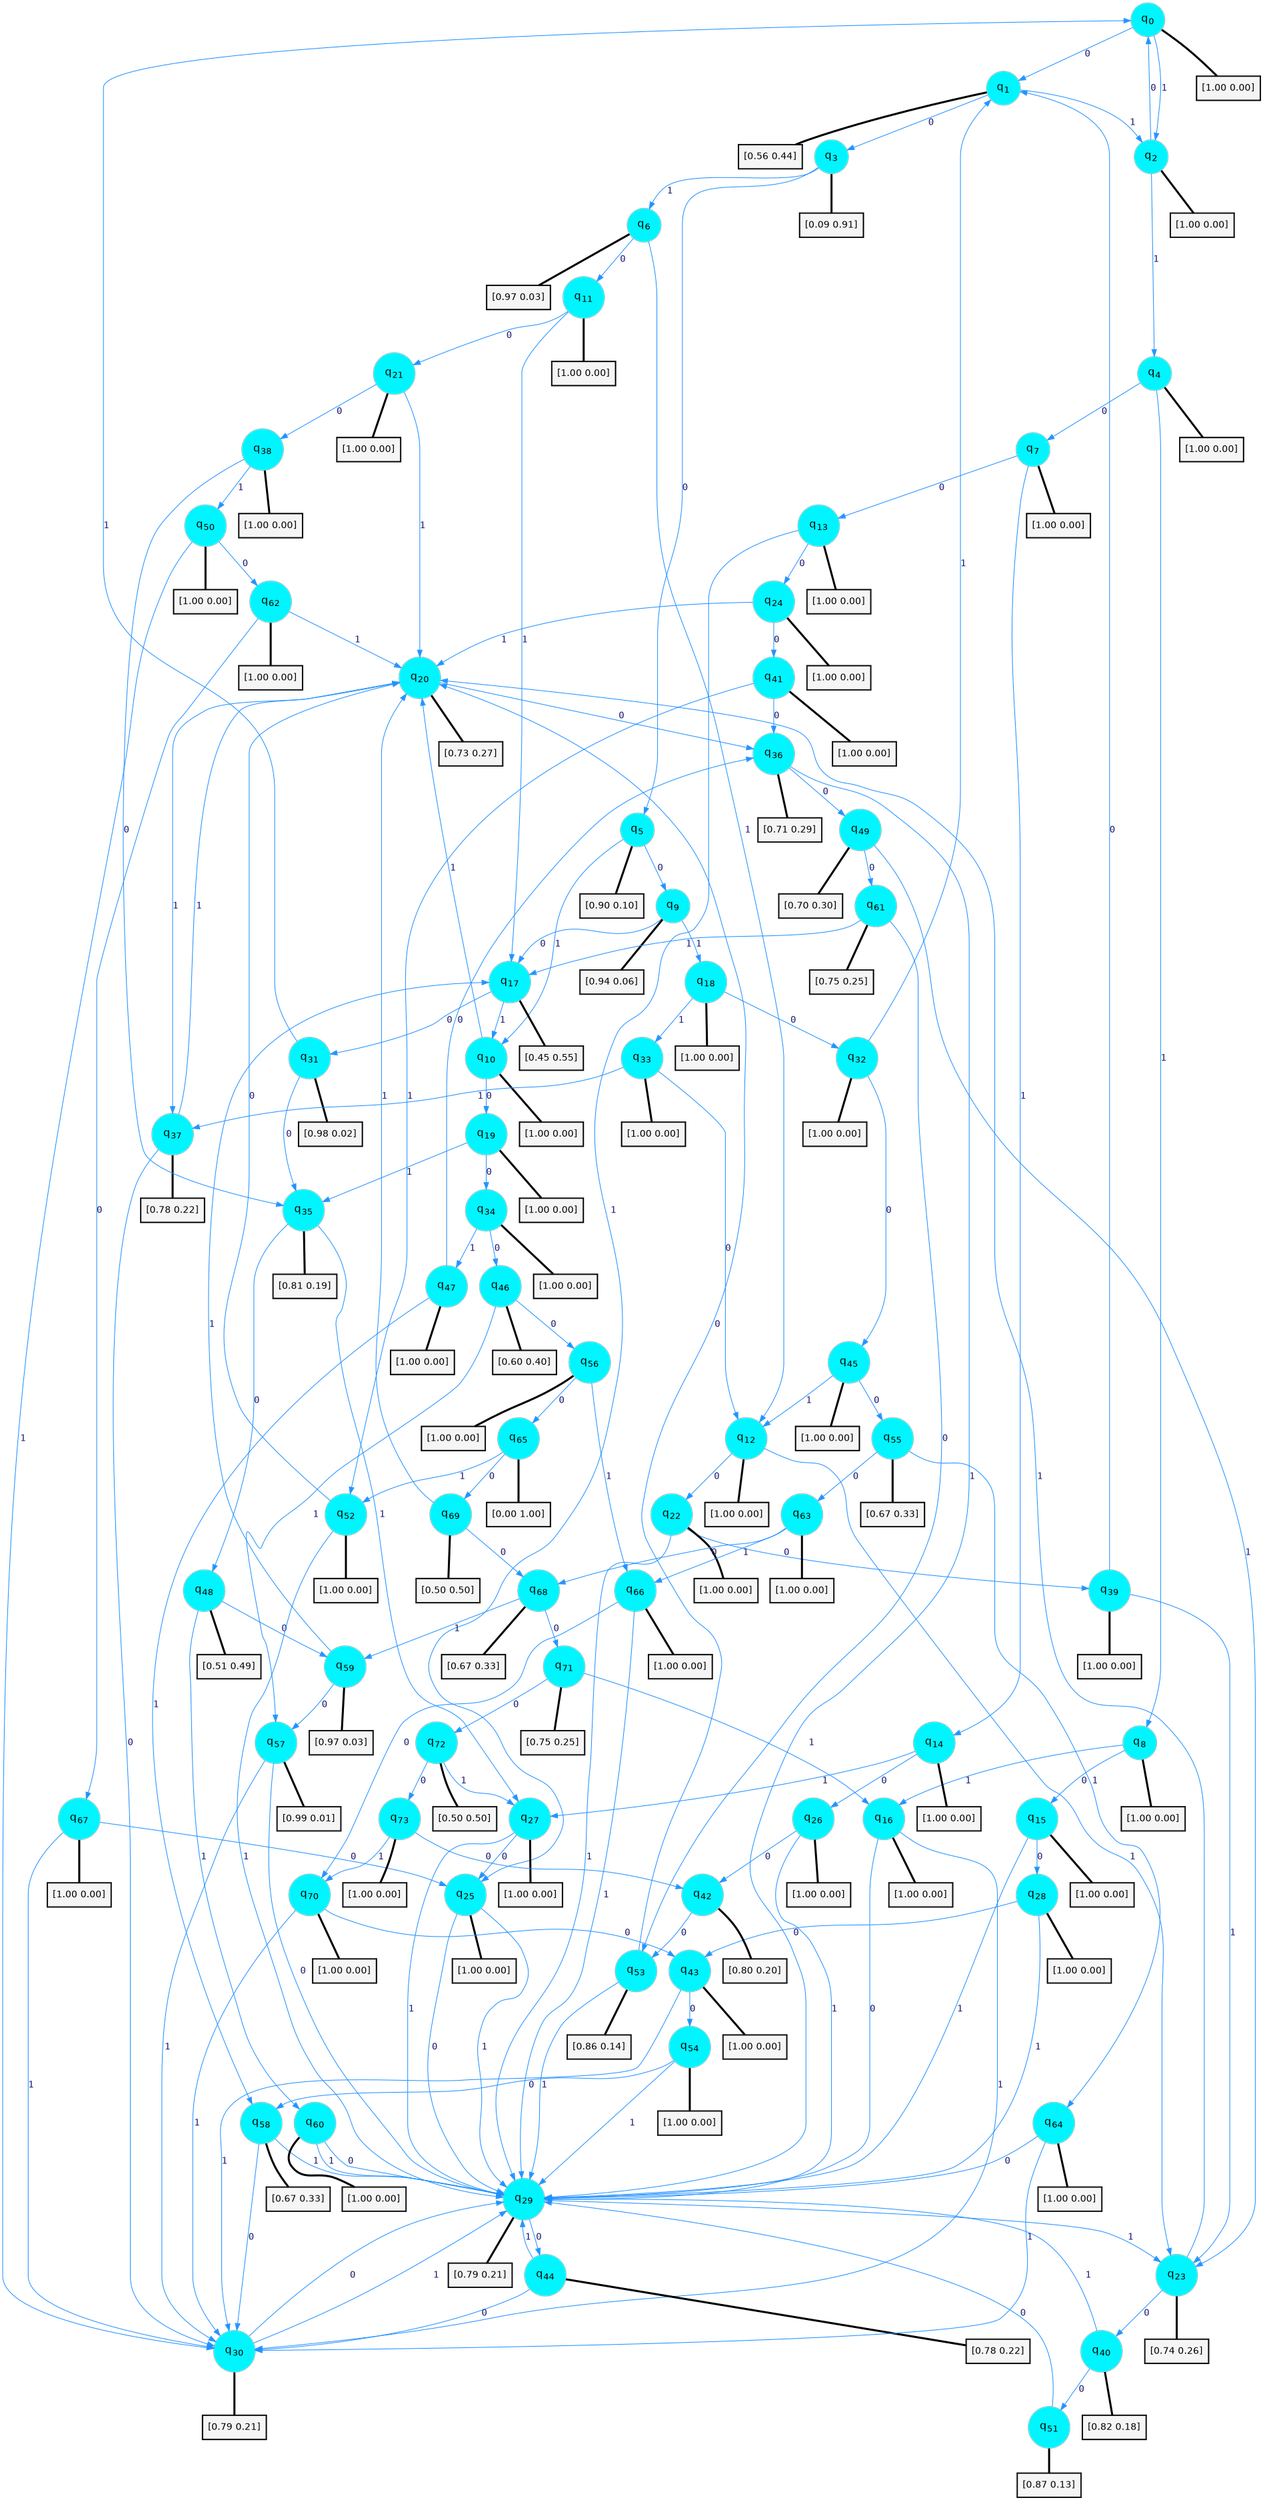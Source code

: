 digraph G {
graph [
bgcolor=transparent, dpi=300, rankdir=TD, size="40,25"];
node [
color=gray, fillcolor=turquoise1, fontcolor=black, fontname=Helvetica, fontsize=16, fontweight=bold, shape=circle, style=filled];
edge [
arrowsize=1, color=dodgerblue1, fontcolor=midnightblue, fontname=courier, fontweight=bold, penwidth=1, style=solid, weight=20];
0[label=<q<SUB>0</SUB>>];
1[label=<q<SUB>1</SUB>>];
2[label=<q<SUB>2</SUB>>];
3[label=<q<SUB>3</SUB>>];
4[label=<q<SUB>4</SUB>>];
5[label=<q<SUB>5</SUB>>];
6[label=<q<SUB>6</SUB>>];
7[label=<q<SUB>7</SUB>>];
8[label=<q<SUB>8</SUB>>];
9[label=<q<SUB>9</SUB>>];
10[label=<q<SUB>10</SUB>>];
11[label=<q<SUB>11</SUB>>];
12[label=<q<SUB>12</SUB>>];
13[label=<q<SUB>13</SUB>>];
14[label=<q<SUB>14</SUB>>];
15[label=<q<SUB>15</SUB>>];
16[label=<q<SUB>16</SUB>>];
17[label=<q<SUB>17</SUB>>];
18[label=<q<SUB>18</SUB>>];
19[label=<q<SUB>19</SUB>>];
20[label=<q<SUB>20</SUB>>];
21[label=<q<SUB>21</SUB>>];
22[label=<q<SUB>22</SUB>>];
23[label=<q<SUB>23</SUB>>];
24[label=<q<SUB>24</SUB>>];
25[label=<q<SUB>25</SUB>>];
26[label=<q<SUB>26</SUB>>];
27[label=<q<SUB>27</SUB>>];
28[label=<q<SUB>28</SUB>>];
29[label=<q<SUB>29</SUB>>];
30[label=<q<SUB>30</SUB>>];
31[label=<q<SUB>31</SUB>>];
32[label=<q<SUB>32</SUB>>];
33[label=<q<SUB>33</SUB>>];
34[label=<q<SUB>34</SUB>>];
35[label=<q<SUB>35</SUB>>];
36[label=<q<SUB>36</SUB>>];
37[label=<q<SUB>37</SUB>>];
38[label=<q<SUB>38</SUB>>];
39[label=<q<SUB>39</SUB>>];
40[label=<q<SUB>40</SUB>>];
41[label=<q<SUB>41</SUB>>];
42[label=<q<SUB>42</SUB>>];
43[label=<q<SUB>43</SUB>>];
44[label=<q<SUB>44</SUB>>];
45[label=<q<SUB>45</SUB>>];
46[label=<q<SUB>46</SUB>>];
47[label=<q<SUB>47</SUB>>];
48[label=<q<SUB>48</SUB>>];
49[label=<q<SUB>49</SUB>>];
50[label=<q<SUB>50</SUB>>];
51[label=<q<SUB>51</SUB>>];
52[label=<q<SUB>52</SUB>>];
53[label=<q<SUB>53</SUB>>];
54[label=<q<SUB>54</SUB>>];
55[label=<q<SUB>55</SUB>>];
56[label=<q<SUB>56</SUB>>];
57[label=<q<SUB>57</SUB>>];
58[label=<q<SUB>58</SUB>>];
59[label=<q<SUB>59</SUB>>];
60[label=<q<SUB>60</SUB>>];
61[label=<q<SUB>61</SUB>>];
62[label=<q<SUB>62</SUB>>];
63[label=<q<SUB>63</SUB>>];
64[label=<q<SUB>64</SUB>>];
65[label=<q<SUB>65</SUB>>];
66[label=<q<SUB>66</SUB>>];
67[label=<q<SUB>67</SUB>>];
68[label=<q<SUB>68</SUB>>];
69[label=<q<SUB>69</SUB>>];
70[label=<q<SUB>70</SUB>>];
71[label=<q<SUB>71</SUB>>];
72[label=<q<SUB>72</SUB>>];
73[label=<q<SUB>73</SUB>>];
74[label="[1.00 0.00]", shape=box,fontcolor=black, fontname=Helvetica, fontsize=14, penwidth=2, fillcolor=whitesmoke,color=black];
75[label="[0.56 0.44]", shape=box,fontcolor=black, fontname=Helvetica, fontsize=14, penwidth=2, fillcolor=whitesmoke,color=black];
76[label="[1.00 0.00]", shape=box,fontcolor=black, fontname=Helvetica, fontsize=14, penwidth=2, fillcolor=whitesmoke,color=black];
77[label="[0.09 0.91]", shape=box,fontcolor=black, fontname=Helvetica, fontsize=14, penwidth=2, fillcolor=whitesmoke,color=black];
78[label="[1.00 0.00]", shape=box,fontcolor=black, fontname=Helvetica, fontsize=14, penwidth=2, fillcolor=whitesmoke,color=black];
79[label="[0.90 0.10]", shape=box,fontcolor=black, fontname=Helvetica, fontsize=14, penwidth=2, fillcolor=whitesmoke,color=black];
80[label="[0.97 0.03]", shape=box,fontcolor=black, fontname=Helvetica, fontsize=14, penwidth=2, fillcolor=whitesmoke,color=black];
81[label="[1.00 0.00]", shape=box,fontcolor=black, fontname=Helvetica, fontsize=14, penwidth=2, fillcolor=whitesmoke,color=black];
82[label="[1.00 0.00]", shape=box,fontcolor=black, fontname=Helvetica, fontsize=14, penwidth=2, fillcolor=whitesmoke,color=black];
83[label="[0.94 0.06]", shape=box,fontcolor=black, fontname=Helvetica, fontsize=14, penwidth=2, fillcolor=whitesmoke,color=black];
84[label="[1.00 0.00]", shape=box,fontcolor=black, fontname=Helvetica, fontsize=14, penwidth=2, fillcolor=whitesmoke,color=black];
85[label="[1.00 0.00]", shape=box,fontcolor=black, fontname=Helvetica, fontsize=14, penwidth=2, fillcolor=whitesmoke,color=black];
86[label="[1.00 0.00]", shape=box,fontcolor=black, fontname=Helvetica, fontsize=14, penwidth=2, fillcolor=whitesmoke,color=black];
87[label="[1.00 0.00]", shape=box,fontcolor=black, fontname=Helvetica, fontsize=14, penwidth=2, fillcolor=whitesmoke,color=black];
88[label="[1.00 0.00]", shape=box,fontcolor=black, fontname=Helvetica, fontsize=14, penwidth=2, fillcolor=whitesmoke,color=black];
89[label="[1.00 0.00]", shape=box,fontcolor=black, fontname=Helvetica, fontsize=14, penwidth=2, fillcolor=whitesmoke,color=black];
90[label="[1.00 0.00]", shape=box,fontcolor=black, fontname=Helvetica, fontsize=14, penwidth=2, fillcolor=whitesmoke,color=black];
91[label="[0.45 0.55]", shape=box,fontcolor=black, fontname=Helvetica, fontsize=14, penwidth=2, fillcolor=whitesmoke,color=black];
92[label="[1.00 0.00]", shape=box,fontcolor=black, fontname=Helvetica, fontsize=14, penwidth=2, fillcolor=whitesmoke,color=black];
93[label="[1.00 0.00]", shape=box,fontcolor=black, fontname=Helvetica, fontsize=14, penwidth=2, fillcolor=whitesmoke,color=black];
94[label="[0.73 0.27]", shape=box,fontcolor=black, fontname=Helvetica, fontsize=14, penwidth=2, fillcolor=whitesmoke,color=black];
95[label="[1.00 0.00]", shape=box,fontcolor=black, fontname=Helvetica, fontsize=14, penwidth=2, fillcolor=whitesmoke,color=black];
96[label="[1.00 0.00]", shape=box,fontcolor=black, fontname=Helvetica, fontsize=14, penwidth=2, fillcolor=whitesmoke,color=black];
97[label="[0.74 0.26]", shape=box,fontcolor=black, fontname=Helvetica, fontsize=14, penwidth=2, fillcolor=whitesmoke,color=black];
98[label="[1.00 0.00]", shape=box,fontcolor=black, fontname=Helvetica, fontsize=14, penwidth=2, fillcolor=whitesmoke,color=black];
99[label="[1.00 0.00]", shape=box,fontcolor=black, fontname=Helvetica, fontsize=14, penwidth=2, fillcolor=whitesmoke,color=black];
100[label="[1.00 0.00]", shape=box,fontcolor=black, fontname=Helvetica, fontsize=14, penwidth=2, fillcolor=whitesmoke,color=black];
101[label="[1.00 0.00]", shape=box,fontcolor=black, fontname=Helvetica, fontsize=14, penwidth=2, fillcolor=whitesmoke,color=black];
102[label="[1.00 0.00]", shape=box,fontcolor=black, fontname=Helvetica, fontsize=14, penwidth=2, fillcolor=whitesmoke,color=black];
103[label="[0.79 0.21]", shape=box,fontcolor=black, fontname=Helvetica, fontsize=14, penwidth=2, fillcolor=whitesmoke,color=black];
104[label="[0.79 0.21]", shape=box,fontcolor=black, fontname=Helvetica, fontsize=14, penwidth=2, fillcolor=whitesmoke,color=black];
105[label="[0.98 0.02]", shape=box,fontcolor=black, fontname=Helvetica, fontsize=14, penwidth=2, fillcolor=whitesmoke,color=black];
106[label="[1.00 0.00]", shape=box,fontcolor=black, fontname=Helvetica, fontsize=14, penwidth=2, fillcolor=whitesmoke,color=black];
107[label="[1.00 0.00]", shape=box,fontcolor=black, fontname=Helvetica, fontsize=14, penwidth=2, fillcolor=whitesmoke,color=black];
108[label="[1.00 0.00]", shape=box,fontcolor=black, fontname=Helvetica, fontsize=14, penwidth=2, fillcolor=whitesmoke,color=black];
109[label="[0.81 0.19]", shape=box,fontcolor=black, fontname=Helvetica, fontsize=14, penwidth=2, fillcolor=whitesmoke,color=black];
110[label="[0.71 0.29]", shape=box,fontcolor=black, fontname=Helvetica, fontsize=14, penwidth=2, fillcolor=whitesmoke,color=black];
111[label="[0.78 0.22]", shape=box,fontcolor=black, fontname=Helvetica, fontsize=14, penwidth=2, fillcolor=whitesmoke,color=black];
112[label="[1.00 0.00]", shape=box,fontcolor=black, fontname=Helvetica, fontsize=14, penwidth=2, fillcolor=whitesmoke,color=black];
113[label="[1.00 0.00]", shape=box,fontcolor=black, fontname=Helvetica, fontsize=14, penwidth=2, fillcolor=whitesmoke,color=black];
114[label="[0.82 0.18]", shape=box,fontcolor=black, fontname=Helvetica, fontsize=14, penwidth=2, fillcolor=whitesmoke,color=black];
115[label="[1.00 0.00]", shape=box,fontcolor=black, fontname=Helvetica, fontsize=14, penwidth=2, fillcolor=whitesmoke,color=black];
116[label="[0.80 0.20]", shape=box,fontcolor=black, fontname=Helvetica, fontsize=14, penwidth=2, fillcolor=whitesmoke,color=black];
117[label="[1.00 0.00]", shape=box,fontcolor=black, fontname=Helvetica, fontsize=14, penwidth=2, fillcolor=whitesmoke,color=black];
118[label="[0.78 0.22]", shape=box,fontcolor=black, fontname=Helvetica, fontsize=14, penwidth=2, fillcolor=whitesmoke,color=black];
119[label="[1.00 0.00]", shape=box,fontcolor=black, fontname=Helvetica, fontsize=14, penwidth=2, fillcolor=whitesmoke,color=black];
120[label="[0.60 0.40]", shape=box,fontcolor=black, fontname=Helvetica, fontsize=14, penwidth=2, fillcolor=whitesmoke,color=black];
121[label="[1.00 0.00]", shape=box,fontcolor=black, fontname=Helvetica, fontsize=14, penwidth=2, fillcolor=whitesmoke,color=black];
122[label="[0.51 0.49]", shape=box,fontcolor=black, fontname=Helvetica, fontsize=14, penwidth=2, fillcolor=whitesmoke,color=black];
123[label="[0.70 0.30]", shape=box,fontcolor=black, fontname=Helvetica, fontsize=14, penwidth=2, fillcolor=whitesmoke,color=black];
124[label="[1.00 0.00]", shape=box,fontcolor=black, fontname=Helvetica, fontsize=14, penwidth=2, fillcolor=whitesmoke,color=black];
125[label="[0.87 0.13]", shape=box,fontcolor=black, fontname=Helvetica, fontsize=14, penwidth=2, fillcolor=whitesmoke,color=black];
126[label="[1.00 0.00]", shape=box,fontcolor=black, fontname=Helvetica, fontsize=14, penwidth=2, fillcolor=whitesmoke,color=black];
127[label="[0.86 0.14]", shape=box,fontcolor=black, fontname=Helvetica, fontsize=14, penwidth=2, fillcolor=whitesmoke,color=black];
128[label="[1.00 0.00]", shape=box,fontcolor=black, fontname=Helvetica, fontsize=14, penwidth=2, fillcolor=whitesmoke,color=black];
129[label="[0.67 0.33]", shape=box,fontcolor=black, fontname=Helvetica, fontsize=14, penwidth=2, fillcolor=whitesmoke,color=black];
130[label="[1.00 0.00]", shape=box,fontcolor=black, fontname=Helvetica, fontsize=14, penwidth=2, fillcolor=whitesmoke,color=black];
131[label="[0.99 0.01]", shape=box,fontcolor=black, fontname=Helvetica, fontsize=14, penwidth=2, fillcolor=whitesmoke,color=black];
132[label="[0.67 0.33]", shape=box,fontcolor=black, fontname=Helvetica, fontsize=14, penwidth=2, fillcolor=whitesmoke,color=black];
133[label="[0.97 0.03]", shape=box,fontcolor=black, fontname=Helvetica, fontsize=14, penwidth=2, fillcolor=whitesmoke,color=black];
134[label="[1.00 0.00]", shape=box,fontcolor=black, fontname=Helvetica, fontsize=14, penwidth=2, fillcolor=whitesmoke,color=black];
135[label="[0.75 0.25]", shape=box,fontcolor=black, fontname=Helvetica, fontsize=14, penwidth=2, fillcolor=whitesmoke,color=black];
136[label="[1.00 0.00]", shape=box,fontcolor=black, fontname=Helvetica, fontsize=14, penwidth=2, fillcolor=whitesmoke,color=black];
137[label="[1.00 0.00]", shape=box,fontcolor=black, fontname=Helvetica, fontsize=14, penwidth=2, fillcolor=whitesmoke,color=black];
138[label="[1.00 0.00]", shape=box,fontcolor=black, fontname=Helvetica, fontsize=14, penwidth=2, fillcolor=whitesmoke,color=black];
139[label="[0.00 1.00]", shape=box,fontcolor=black, fontname=Helvetica, fontsize=14, penwidth=2, fillcolor=whitesmoke,color=black];
140[label="[1.00 0.00]", shape=box,fontcolor=black, fontname=Helvetica, fontsize=14, penwidth=2, fillcolor=whitesmoke,color=black];
141[label="[1.00 0.00]", shape=box,fontcolor=black, fontname=Helvetica, fontsize=14, penwidth=2, fillcolor=whitesmoke,color=black];
142[label="[0.67 0.33]", shape=box,fontcolor=black, fontname=Helvetica, fontsize=14, penwidth=2, fillcolor=whitesmoke,color=black];
143[label="[0.50 0.50]", shape=box,fontcolor=black, fontname=Helvetica, fontsize=14, penwidth=2, fillcolor=whitesmoke,color=black];
144[label="[1.00 0.00]", shape=box,fontcolor=black, fontname=Helvetica, fontsize=14, penwidth=2, fillcolor=whitesmoke,color=black];
145[label="[0.75 0.25]", shape=box,fontcolor=black, fontname=Helvetica, fontsize=14, penwidth=2, fillcolor=whitesmoke,color=black];
146[label="[0.50 0.50]", shape=box,fontcolor=black, fontname=Helvetica, fontsize=14, penwidth=2, fillcolor=whitesmoke,color=black];
147[label="[1.00 0.00]", shape=box,fontcolor=black, fontname=Helvetica, fontsize=14, penwidth=2, fillcolor=whitesmoke,color=black];
0->1 [label=0];
0->2 [label=1];
0->74 [arrowhead=none, penwidth=3,color=black];
1->3 [label=0];
1->2 [label=1];
1->75 [arrowhead=none, penwidth=3,color=black];
2->0 [label=0];
2->4 [label=1];
2->76 [arrowhead=none, penwidth=3,color=black];
3->5 [label=0];
3->6 [label=1];
3->77 [arrowhead=none, penwidth=3,color=black];
4->7 [label=0];
4->8 [label=1];
4->78 [arrowhead=none, penwidth=3,color=black];
5->9 [label=0];
5->10 [label=1];
5->79 [arrowhead=none, penwidth=3,color=black];
6->11 [label=0];
6->12 [label=1];
6->80 [arrowhead=none, penwidth=3,color=black];
7->13 [label=0];
7->14 [label=1];
7->81 [arrowhead=none, penwidth=3,color=black];
8->15 [label=0];
8->16 [label=1];
8->82 [arrowhead=none, penwidth=3,color=black];
9->17 [label=0];
9->18 [label=1];
9->83 [arrowhead=none, penwidth=3,color=black];
10->19 [label=0];
10->20 [label=1];
10->84 [arrowhead=none, penwidth=3,color=black];
11->21 [label=0];
11->17 [label=1];
11->85 [arrowhead=none, penwidth=3,color=black];
12->22 [label=0];
12->23 [label=1];
12->86 [arrowhead=none, penwidth=3,color=black];
13->24 [label=0];
13->25 [label=1];
13->87 [arrowhead=none, penwidth=3,color=black];
14->26 [label=0];
14->27 [label=1];
14->88 [arrowhead=none, penwidth=3,color=black];
15->28 [label=0];
15->29 [label=1];
15->89 [arrowhead=none, penwidth=3,color=black];
16->29 [label=0];
16->30 [label=1];
16->90 [arrowhead=none, penwidth=3,color=black];
17->31 [label=0];
17->10 [label=1];
17->91 [arrowhead=none, penwidth=3,color=black];
18->32 [label=0];
18->33 [label=1];
18->92 [arrowhead=none, penwidth=3,color=black];
19->34 [label=0];
19->35 [label=1];
19->93 [arrowhead=none, penwidth=3,color=black];
20->36 [label=0];
20->37 [label=1];
20->94 [arrowhead=none, penwidth=3,color=black];
21->38 [label=0];
21->20 [label=1];
21->95 [arrowhead=none, penwidth=3,color=black];
22->39 [label=0];
22->29 [label=1];
22->96 [arrowhead=none, penwidth=3,color=black];
23->40 [label=0];
23->20 [label=1];
23->97 [arrowhead=none, penwidth=3,color=black];
24->41 [label=0];
24->20 [label=1];
24->98 [arrowhead=none, penwidth=3,color=black];
25->29 [label=0];
25->29 [label=1];
25->99 [arrowhead=none, penwidth=3,color=black];
26->42 [label=0];
26->29 [label=1];
26->100 [arrowhead=none, penwidth=3,color=black];
27->25 [label=0];
27->29 [label=1];
27->101 [arrowhead=none, penwidth=3,color=black];
28->43 [label=0];
28->29 [label=1];
28->102 [arrowhead=none, penwidth=3,color=black];
29->44 [label=0];
29->23 [label=1];
29->103 [arrowhead=none, penwidth=3,color=black];
30->29 [label=0];
30->29 [label=1];
30->104 [arrowhead=none, penwidth=3,color=black];
31->35 [label=0];
31->0 [label=1];
31->105 [arrowhead=none, penwidth=3,color=black];
32->45 [label=0];
32->1 [label=1];
32->106 [arrowhead=none, penwidth=3,color=black];
33->12 [label=0];
33->37 [label=1];
33->107 [arrowhead=none, penwidth=3,color=black];
34->46 [label=0];
34->47 [label=1];
34->108 [arrowhead=none, penwidth=3,color=black];
35->48 [label=0];
35->27 [label=1];
35->109 [arrowhead=none, penwidth=3,color=black];
36->49 [label=0];
36->29 [label=1];
36->110 [arrowhead=none, penwidth=3,color=black];
37->30 [label=0];
37->20 [label=1];
37->111 [arrowhead=none, penwidth=3,color=black];
38->35 [label=0];
38->50 [label=1];
38->112 [arrowhead=none, penwidth=3,color=black];
39->1 [label=0];
39->23 [label=1];
39->113 [arrowhead=none, penwidth=3,color=black];
40->51 [label=0];
40->29 [label=1];
40->114 [arrowhead=none, penwidth=3,color=black];
41->36 [label=0];
41->52 [label=1];
41->115 [arrowhead=none, penwidth=3,color=black];
42->53 [label=0];
42->116 [arrowhead=none, penwidth=3,color=black];
43->54 [label=0];
43->30 [label=1];
43->117 [arrowhead=none, penwidth=3,color=black];
44->30 [label=0];
44->29 [label=1];
44->118 [arrowhead=none, penwidth=3,color=black];
45->55 [label=0];
45->12 [label=1];
45->119 [arrowhead=none, penwidth=3,color=black];
46->56 [label=0];
46->57 [label=1];
46->120 [arrowhead=none, penwidth=3,color=black];
47->36 [label=0];
47->58 [label=1];
47->121 [arrowhead=none, penwidth=3,color=black];
48->59 [label=0];
48->60 [label=1];
48->122 [arrowhead=none, penwidth=3,color=black];
49->61 [label=0];
49->23 [label=1];
49->123 [arrowhead=none, penwidth=3,color=black];
50->62 [label=0];
50->30 [label=1];
50->124 [arrowhead=none, penwidth=3,color=black];
51->29 [label=0];
51->125 [arrowhead=none, penwidth=3,color=black];
52->20 [label=0];
52->29 [label=1];
52->126 [arrowhead=none, penwidth=3,color=black];
53->20 [label=0];
53->29 [label=1];
53->127 [arrowhead=none, penwidth=3,color=black];
54->58 [label=0];
54->29 [label=1];
54->128 [arrowhead=none, penwidth=3,color=black];
55->63 [label=0];
55->64 [label=1];
55->129 [arrowhead=none, penwidth=3,color=black];
56->65 [label=0];
56->66 [label=1];
56->130 [arrowhead=none, penwidth=3,color=black];
57->29 [label=0];
57->30 [label=1];
57->131 [arrowhead=none, penwidth=3,color=black];
58->30 [label=0];
58->29 [label=1];
58->132 [arrowhead=none, penwidth=3,color=black];
59->57 [label=0];
59->17 [label=1];
59->133 [arrowhead=none, penwidth=3,color=black];
60->29 [label=0];
60->29 [label=1];
60->134 [arrowhead=none, penwidth=3,color=black];
61->53 [label=0];
61->17 [label=1];
61->135 [arrowhead=none, penwidth=3,color=black];
62->67 [label=0];
62->20 [label=1];
62->136 [arrowhead=none, penwidth=3,color=black];
63->68 [label=0];
63->66 [label=1];
63->137 [arrowhead=none, penwidth=3,color=black];
64->29 [label=0];
64->30 [label=1];
64->138 [arrowhead=none, penwidth=3,color=black];
65->69 [label=0];
65->52 [label=1];
65->139 [arrowhead=none, penwidth=3,color=black];
66->70 [label=0];
66->29 [label=1];
66->140 [arrowhead=none, penwidth=3,color=black];
67->25 [label=0];
67->30 [label=1];
67->141 [arrowhead=none, penwidth=3,color=black];
68->71 [label=0];
68->59 [label=1];
68->142 [arrowhead=none, penwidth=3,color=black];
69->68 [label=0];
69->20 [label=1];
69->143 [arrowhead=none, penwidth=3,color=black];
70->43 [label=0];
70->30 [label=1];
70->144 [arrowhead=none, penwidth=3,color=black];
71->72 [label=0];
71->16 [label=1];
71->145 [arrowhead=none, penwidth=3,color=black];
72->73 [label=0];
72->27 [label=1];
72->146 [arrowhead=none, penwidth=3,color=black];
73->42 [label=0];
73->70 [label=1];
73->147 [arrowhead=none, penwidth=3,color=black];
}
